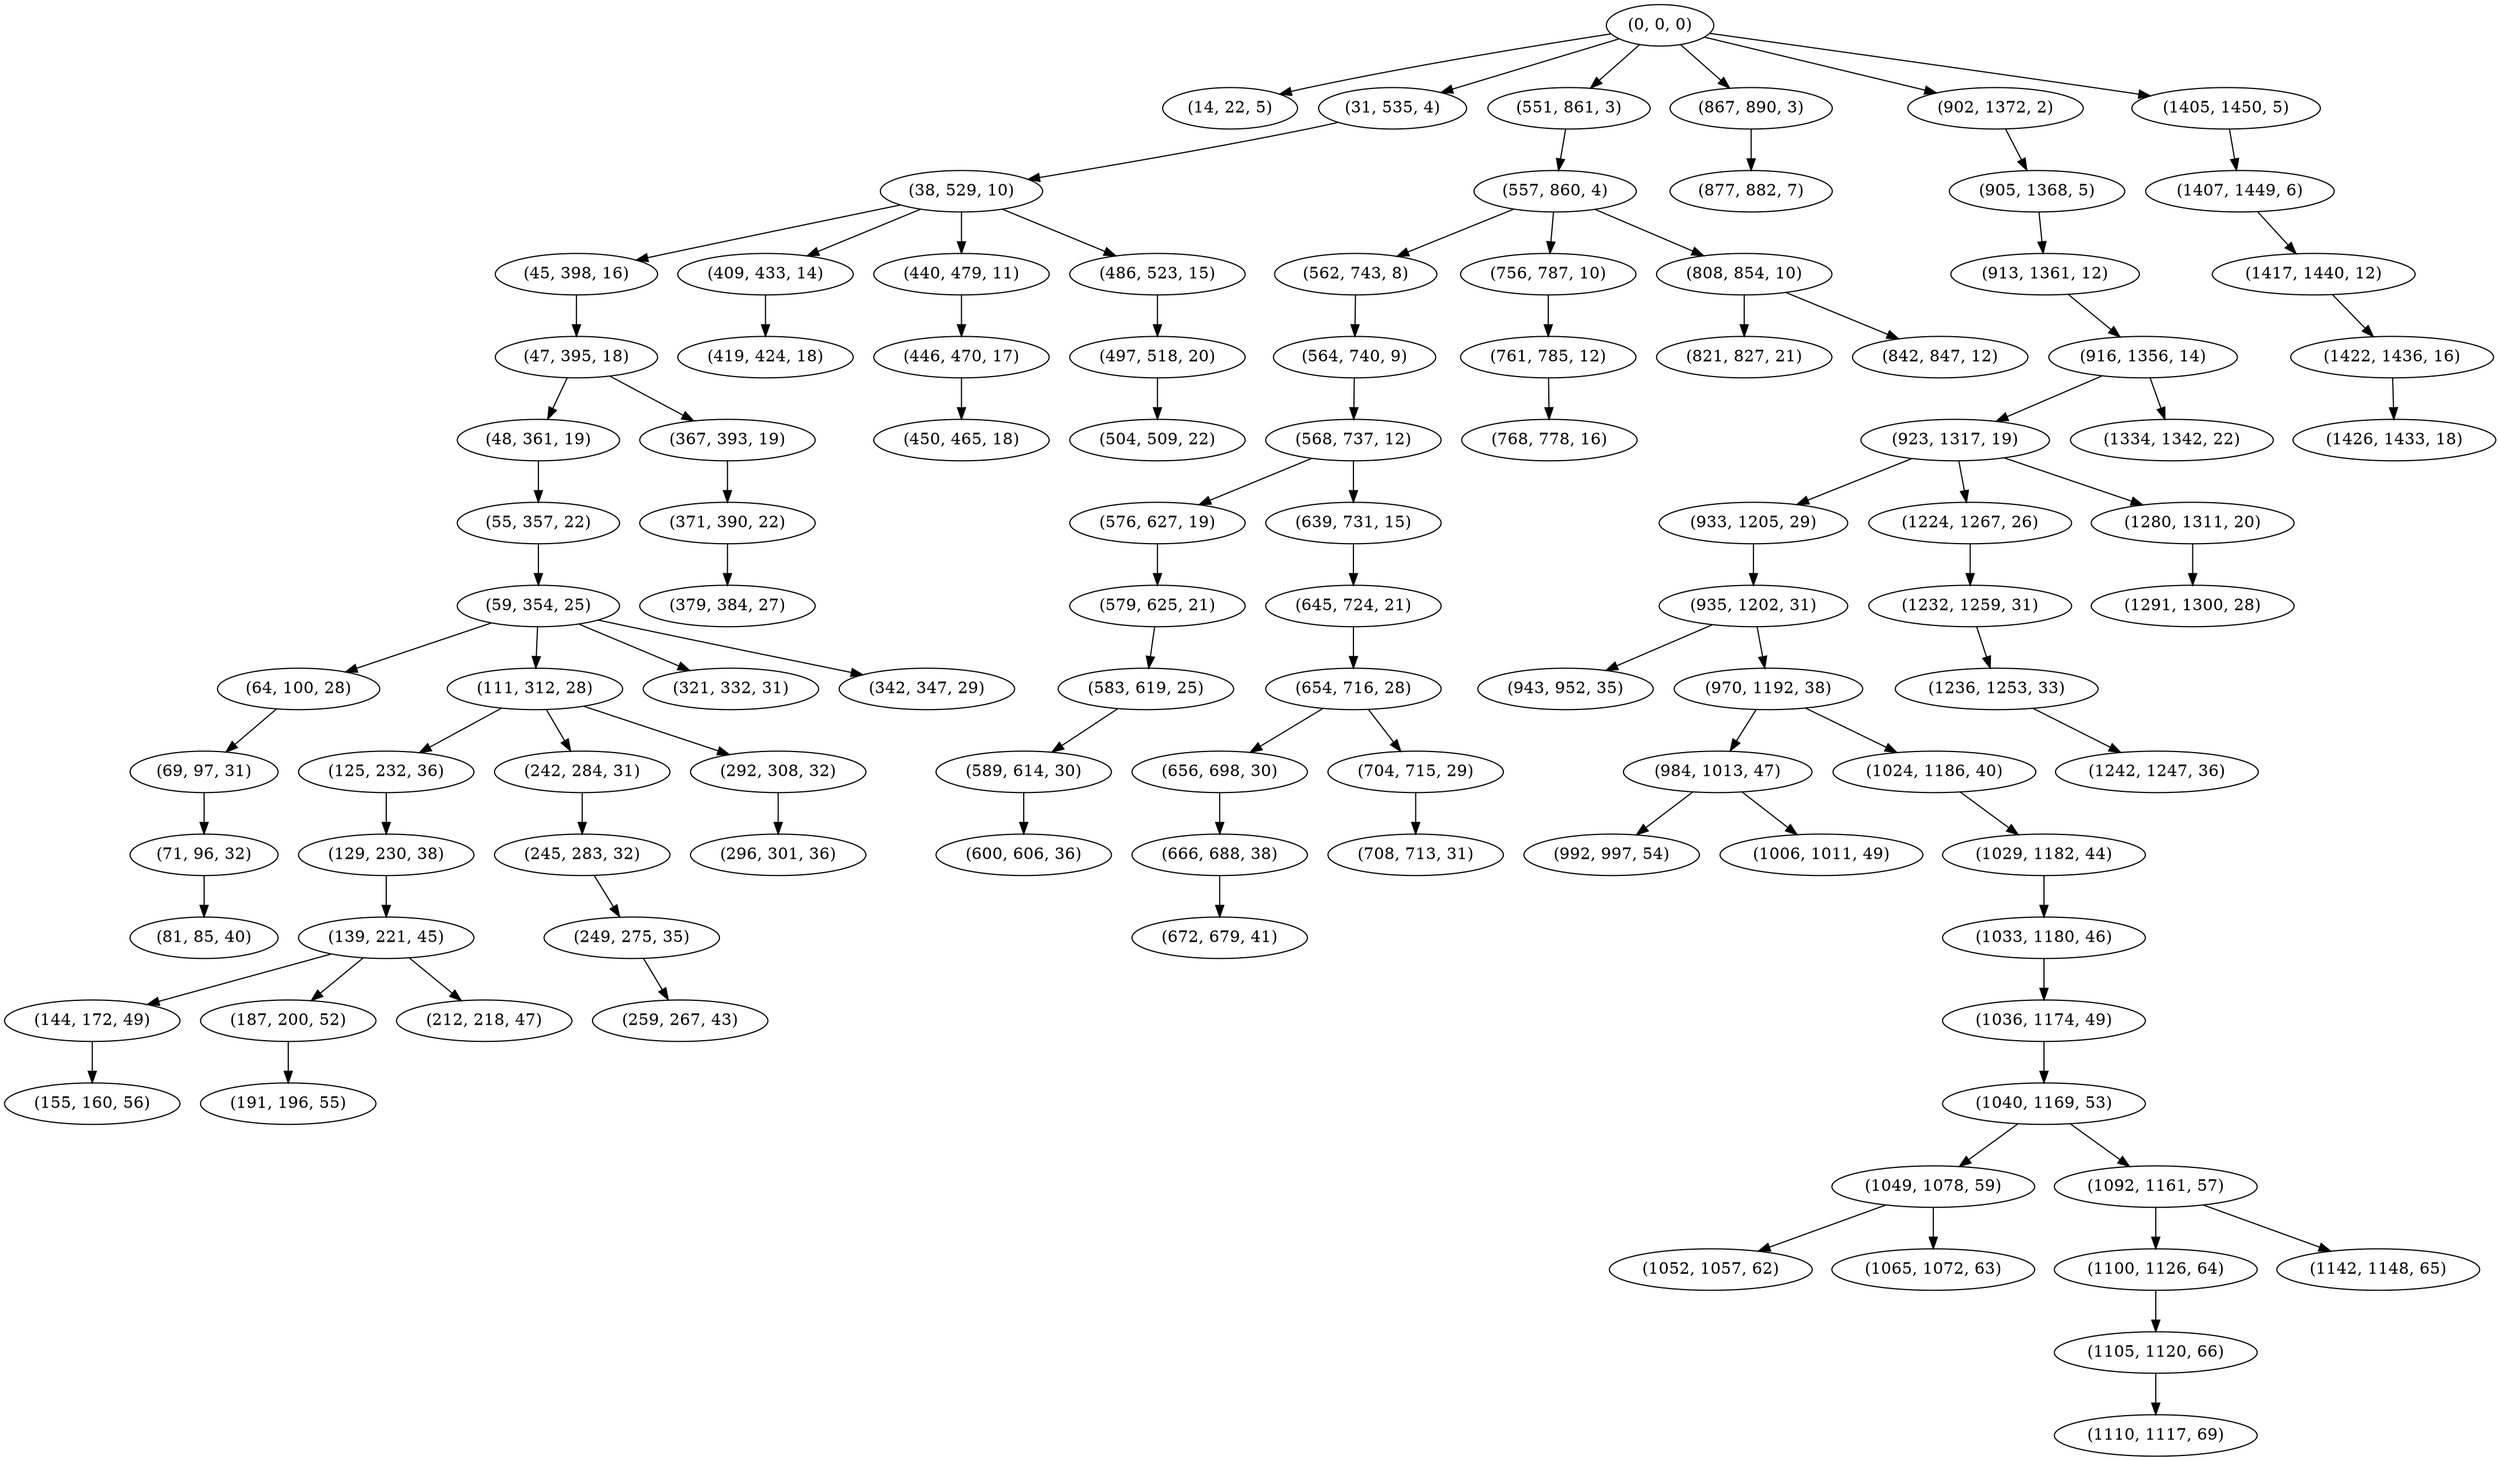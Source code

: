 digraph tree {
    "(0, 0, 0)";
    "(14, 22, 5)";
    "(31, 535, 4)";
    "(38, 529, 10)";
    "(45, 398, 16)";
    "(47, 395, 18)";
    "(48, 361, 19)";
    "(55, 357, 22)";
    "(59, 354, 25)";
    "(64, 100, 28)";
    "(69, 97, 31)";
    "(71, 96, 32)";
    "(81, 85, 40)";
    "(111, 312, 28)";
    "(125, 232, 36)";
    "(129, 230, 38)";
    "(139, 221, 45)";
    "(144, 172, 49)";
    "(155, 160, 56)";
    "(187, 200, 52)";
    "(191, 196, 55)";
    "(212, 218, 47)";
    "(242, 284, 31)";
    "(245, 283, 32)";
    "(249, 275, 35)";
    "(259, 267, 43)";
    "(292, 308, 32)";
    "(296, 301, 36)";
    "(321, 332, 31)";
    "(342, 347, 29)";
    "(367, 393, 19)";
    "(371, 390, 22)";
    "(379, 384, 27)";
    "(409, 433, 14)";
    "(419, 424, 18)";
    "(440, 479, 11)";
    "(446, 470, 17)";
    "(450, 465, 18)";
    "(486, 523, 15)";
    "(497, 518, 20)";
    "(504, 509, 22)";
    "(551, 861, 3)";
    "(557, 860, 4)";
    "(562, 743, 8)";
    "(564, 740, 9)";
    "(568, 737, 12)";
    "(576, 627, 19)";
    "(579, 625, 21)";
    "(583, 619, 25)";
    "(589, 614, 30)";
    "(600, 606, 36)";
    "(639, 731, 15)";
    "(645, 724, 21)";
    "(654, 716, 28)";
    "(656, 698, 30)";
    "(666, 688, 38)";
    "(672, 679, 41)";
    "(704, 715, 29)";
    "(708, 713, 31)";
    "(756, 787, 10)";
    "(761, 785, 12)";
    "(768, 778, 16)";
    "(808, 854, 10)";
    "(821, 827, 21)";
    "(842, 847, 12)";
    "(867, 890, 3)";
    "(877, 882, 7)";
    "(902, 1372, 2)";
    "(905, 1368, 5)";
    "(913, 1361, 12)";
    "(916, 1356, 14)";
    "(923, 1317, 19)";
    "(933, 1205, 29)";
    "(935, 1202, 31)";
    "(943, 952, 35)";
    "(970, 1192, 38)";
    "(984, 1013, 47)";
    "(992, 997, 54)";
    "(1006, 1011, 49)";
    "(1024, 1186, 40)";
    "(1029, 1182, 44)";
    "(1033, 1180, 46)";
    "(1036, 1174, 49)";
    "(1040, 1169, 53)";
    "(1049, 1078, 59)";
    "(1052, 1057, 62)";
    "(1065, 1072, 63)";
    "(1092, 1161, 57)";
    "(1100, 1126, 64)";
    "(1105, 1120, 66)";
    "(1110, 1117, 69)";
    "(1142, 1148, 65)";
    "(1224, 1267, 26)";
    "(1232, 1259, 31)";
    "(1236, 1253, 33)";
    "(1242, 1247, 36)";
    "(1280, 1311, 20)";
    "(1291, 1300, 28)";
    "(1334, 1342, 22)";
    "(1405, 1450, 5)";
    "(1407, 1449, 6)";
    "(1417, 1440, 12)";
    "(1422, 1436, 16)";
    "(1426, 1433, 18)";
    "(0, 0, 0)" -> "(14, 22, 5)";
    "(0, 0, 0)" -> "(31, 535, 4)";
    "(0, 0, 0)" -> "(551, 861, 3)";
    "(0, 0, 0)" -> "(867, 890, 3)";
    "(0, 0, 0)" -> "(902, 1372, 2)";
    "(0, 0, 0)" -> "(1405, 1450, 5)";
    "(31, 535, 4)" -> "(38, 529, 10)";
    "(38, 529, 10)" -> "(45, 398, 16)";
    "(38, 529, 10)" -> "(409, 433, 14)";
    "(38, 529, 10)" -> "(440, 479, 11)";
    "(38, 529, 10)" -> "(486, 523, 15)";
    "(45, 398, 16)" -> "(47, 395, 18)";
    "(47, 395, 18)" -> "(48, 361, 19)";
    "(47, 395, 18)" -> "(367, 393, 19)";
    "(48, 361, 19)" -> "(55, 357, 22)";
    "(55, 357, 22)" -> "(59, 354, 25)";
    "(59, 354, 25)" -> "(64, 100, 28)";
    "(59, 354, 25)" -> "(111, 312, 28)";
    "(59, 354, 25)" -> "(321, 332, 31)";
    "(59, 354, 25)" -> "(342, 347, 29)";
    "(64, 100, 28)" -> "(69, 97, 31)";
    "(69, 97, 31)" -> "(71, 96, 32)";
    "(71, 96, 32)" -> "(81, 85, 40)";
    "(111, 312, 28)" -> "(125, 232, 36)";
    "(111, 312, 28)" -> "(242, 284, 31)";
    "(111, 312, 28)" -> "(292, 308, 32)";
    "(125, 232, 36)" -> "(129, 230, 38)";
    "(129, 230, 38)" -> "(139, 221, 45)";
    "(139, 221, 45)" -> "(144, 172, 49)";
    "(139, 221, 45)" -> "(187, 200, 52)";
    "(139, 221, 45)" -> "(212, 218, 47)";
    "(144, 172, 49)" -> "(155, 160, 56)";
    "(187, 200, 52)" -> "(191, 196, 55)";
    "(242, 284, 31)" -> "(245, 283, 32)";
    "(245, 283, 32)" -> "(249, 275, 35)";
    "(249, 275, 35)" -> "(259, 267, 43)";
    "(292, 308, 32)" -> "(296, 301, 36)";
    "(367, 393, 19)" -> "(371, 390, 22)";
    "(371, 390, 22)" -> "(379, 384, 27)";
    "(409, 433, 14)" -> "(419, 424, 18)";
    "(440, 479, 11)" -> "(446, 470, 17)";
    "(446, 470, 17)" -> "(450, 465, 18)";
    "(486, 523, 15)" -> "(497, 518, 20)";
    "(497, 518, 20)" -> "(504, 509, 22)";
    "(551, 861, 3)" -> "(557, 860, 4)";
    "(557, 860, 4)" -> "(562, 743, 8)";
    "(557, 860, 4)" -> "(756, 787, 10)";
    "(557, 860, 4)" -> "(808, 854, 10)";
    "(562, 743, 8)" -> "(564, 740, 9)";
    "(564, 740, 9)" -> "(568, 737, 12)";
    "(568, 737, 12)" -> "(576, 627, 19)";
    "(568, 737, 12)" -> "(639, 731, 15)";
    "(576, 627, 19)" -> "(579, 625, 21)";
    "(579, 625, 21)" -> "(583, 619, 25)";
    "(583, 619, 25)" -> "(589, 614, 30)";
    "(589, 614, 30)" -> "(600, 606, 36)";
    "(639, 731, 15)" -> "(645, 724, 21)";
    "(645, 724, 21)" -> "(654, 716, 28)";
    "(654, 716, 28)" -> "(656, 698, 30)";
    "(654, 716, 28)" -> "(704, 715, 29)";
    "(656, 698, 30)" -> "(666, 688, 38)";
    "(666, 688, 38)" -> "(672, 679, 41)";
    "(704, 715, 29)" -> "(708, 713, 31)";
    "(756, 787, 10)" -> "(761, 785, 12)";
    "(761, 785, 12)" -> "(768, 778, 16)";
    "(808, 854, 10)" -> "(821, 827, 21)";
    "(808, 854, 10)" -> "(842, 847, 12)";
    "(867, 890, 3)" -> "(877, 882, 7)";
    "(902, 1372, 2)" -> "(905, 1368, 5)";
    "(905, 1368, 5)" -> "(913, 1361, 12)";
    "(913, 1361, 12)" -> "(916, 1356, 14)";
    "(916, 1356, 14)" -> "(923, 1317, 19)";
    "(916, 1356, 14)" -> "(1334, 1342, 22)";
    "(923, 1317, 19)" -> "(933, 1205, 29)";
    "(923, 1317, 19)" -> "(1224, 1267, 26)";
    "(923, 1317, 19)" -> "(1280, 1311, 20)";
    "(933, 1205, 29)" -> "(935, 1202, 31)";
    "(935, 1202, 31)" -> "(943, 952, 35)";
    "(935, 1202, 31)" -> "(970, 1192, 38)";
    "(970, 1192, 38)" -> "(984, 1013, 47)";
    "(970, 1192, 38)" -> "(1024, 1186, 40)";
    "(984, 1013, 47)" -> "(992, 997, 54)";
    "(984, 1013, 47)" -> "(1006, 1011, 49)";
    "(1024, 1186, 40)" -> "(1029, 1182, 44)";
    "(1029, 1182, 44)" -> "(1033, 1180, 46)";
    "(1033, 1180, 46)" -> "(1036, 1174, 49)";
    "(1036, 1174, 49)" -> "(1040, 1169, 53)";
    "(1040, 1169, 53)" -> "(1049, 1078, 59)";
    "(1040, 1169, 53)" -> "(1092, 1161, 57)";
    "(1049, 1078, 59)" -> "(1052, 1057, 62)";
    "(1049, 1078, 59)" -> "(1065, 1072, 63)";
    "(1092, 1161, 57)" -> "(1100, 1126, 64)";
    "(1092, 1161, 57)" -> "(1142, 1148, 65)";
    "(1100, 1126, 64)" -> "(1105, 1120, 66)";
    "(1105, 1120, 66)" -> "(1110, 1117, 69)";
    "(1224, 1267, 26)" -> "(1232, 1259, 31)";
    "(1232, 1259, 31)" -> "(1236, 1253, 33)";
    "(1236, 1253, 33)" -> "(1242, 1247, 36)";
    "(1280, 1311, 20)" -> "(1291, 1300, 28)";
    "(1405, 1450, 5)" -> "(1407, 1449, 6)";
    "(1407, 1449, 6)" -> "(1417, 1440, 12)";
    "(1417, 1440, 12)" -> "(1422, 1436, 16)";
    "(1422, 1436, 16)" -> "(1426, 1433, 18)";
}
